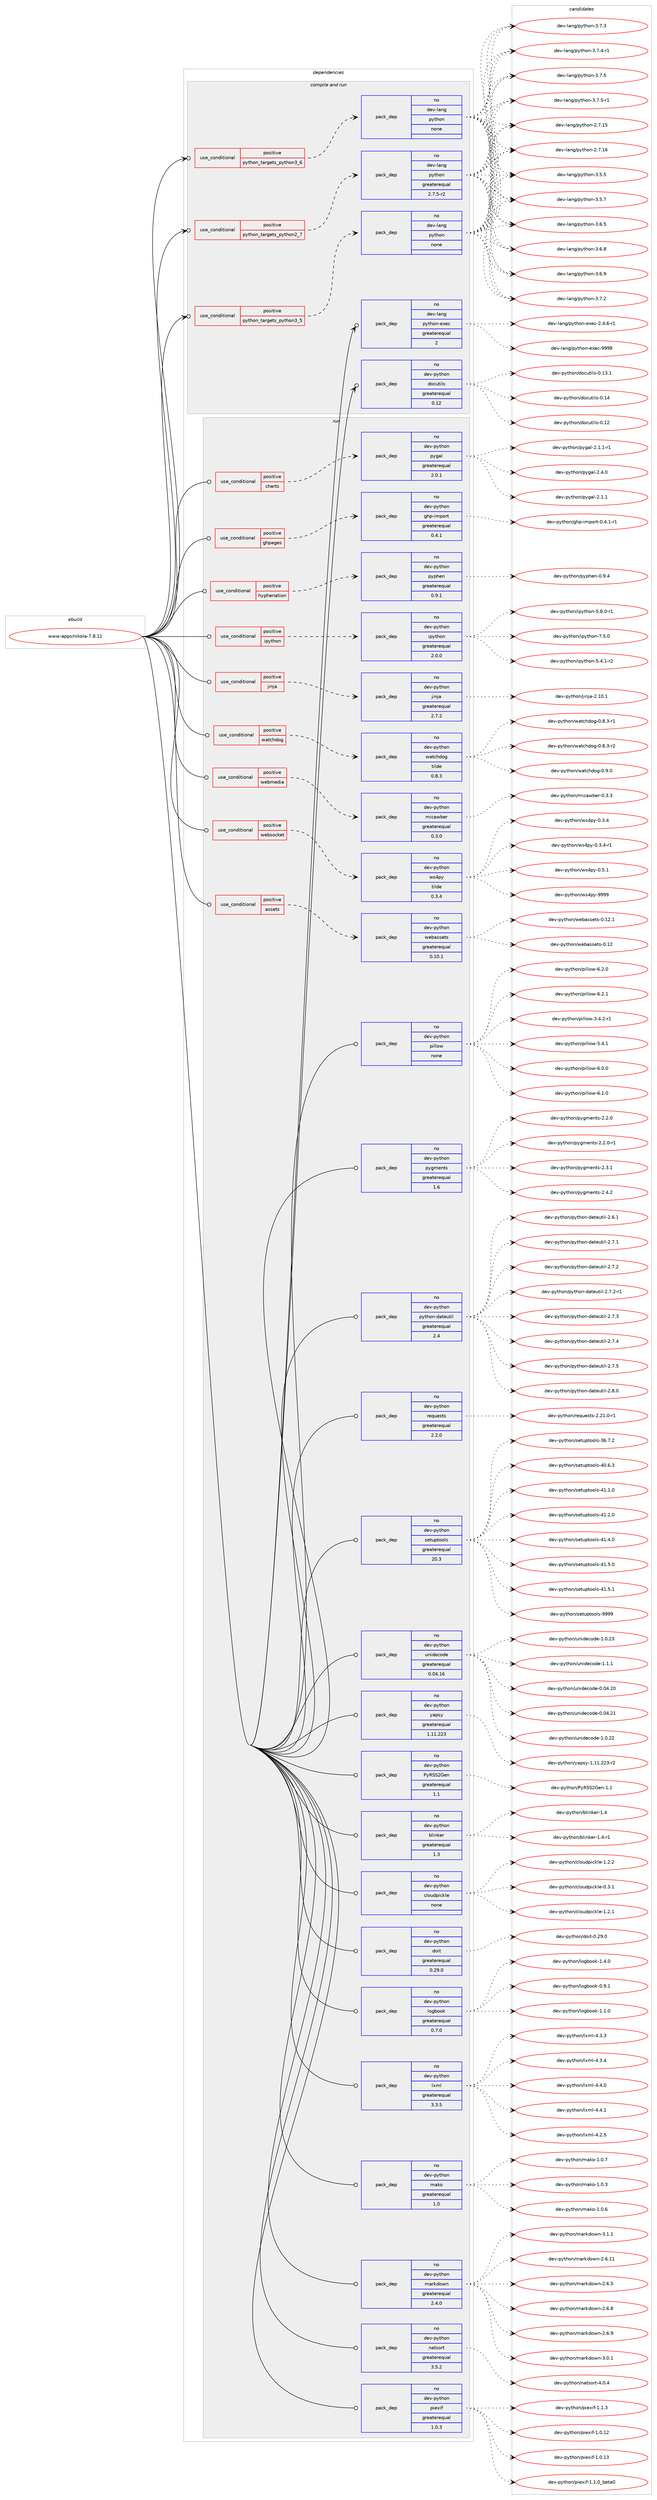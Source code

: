 digraph prolog {

# *************
# Graph options
# *************

newrank=true;
concentrate=true;
compound=true;
graph [rankdir=LR,fontname=Helvetica,fontsize=10,ranksep=1.5];#, ranksep=2.5, nodesep=0.2];
edge  [arrowhead=vee];
node  [fontname=Helvetica,fontsize=10];

# **********
# The ebuild
# **********

subgraph cluster_leftcol {
color=gray;
rank=same;
label=<<i>ebuild</i>>;
id [label="www-apps/nikola-7.8.11", color=red, width=4, href="../www-apps/nikola-7.8.11.svg"];
}

# ****************
# The dependencies
# ****************

subgraph cluster_midcol {
color=gray;
label=<<i>dependencies</i>>;
subgraph cluster_compile {
fillcolor="#eeeeee";
style=filled;
label=<<i>compile</i>>;
}
subgraph cluster_compileandrun {
fillcolor="#eeeeee";
style=filled;
label=<<i>compile and run</i>>;
subgraph cond216960 {
dependency905111 [label=<<TABLE BORDER="0" CELLBORDER="1" CELLSPACING="0" CELLPADDING="4"><TR><TD ROWSPAN="3" CELLPADDING="10">use_conditional</TD></TR><TR><TD>positive</TD></TR><TR><TD>python_targets_python2_7</TD></TR></TABLE>>, shape=none, color=red];
subgraph pack671857 {
dependency905112 [label=<<TABLE BORDER="0" CELLBORDER="1" CELLSPACING="0" CELLPADDING="4" WIDTH="220"><TR><TD ROWSPAN="6" CELLPADDING="30">pack_dep</TD></TR><TR><TD WIDTH="110">no</TD></TR><TR><TD>dev-lang</TD></TR><TR><TD>python</TD></TR><TR><TD>greaterequal</TD></TR><TR><TD>2.7.5-r2</TD></TR></TABLE>>, shape=none, color=blue];
}
dependency905111:e -> dependency905112:w [weight=20,style="dashed",arrowhead="vee"];
}
id:e -> dependency905111:w [weight=20,style="solid",arrowhead="odotvee"];
subgraph cond216961 {
dependency905113 [label=<<TABLE BORDER="0" CELLBORDER="1" CELLSPACING="0" CELLPADDING="4"><TR><TD ROWSPAN="3" CELLPADDING="10">use_conditional</TD></TR><TR><TD>positive</TD></TR><TR><TD>python_targets_python3_5</TD></TR></TABLE>>, shape=none, color=red];
subgraph pack671858 {
dependency905114 [label=<<TABLE BORDER="0" CELLBORDER="1" CELLSPACING="0" CELLPADDING="4" WIDTH="220"><TR><TD ROWSPAN="6" CELLPADDING="30">pack_dep</TD></TR><TR><TD WIDTH="110">no</TD></TR><TR><TD>dev-lang</TD></TR><TR><TD>python</TD></TR><TR><TD>none</TD></TR><TR><TD></TD></TR></TABLE>>, shape=none, color=blue];
}
dependency905113:e -> dependency905114:w [weight=20,style="dashed",arrowhead="vee"];
}
id:e -> dependency905113:w [weight=20,style="solid",arrowhead="odotvee"];
subgraph cond216962 {
dependency905115 [label=<<TABLE BORDER="0" CELLBORDER="1" CELLSPACING="0" CELLPADDING="4"><TR><TD ROWSPAN="3" CELLPADDING="10">use_conditional</TD></TR><TR><TD>positive</TD></TR><TR><TD>python_targets_python3_6</TD></TR></TABLE>>, shape=none, color=red];
subgraph pack671859 {
dependency905116 [label=<<TABLE BORDER="0" CELLBORDER="1" CELLSPACING="0" CELLPADDING="4" WIDTH="220"><TR><TD ROWSPAN="6" CELLPADDING="30">pack_dep</TD></TR><TR><TD WIDTH="110">no</TD></TR><TR><TD>dev-lang</TD></TR><TR><TD>python</TD></TR><TR><TD>none</TD></TR><TR><TD></TD></TR></TABLE>>, shape=none, color=blue];
}
dependency905115:e -> dependency905116:w [weight=20,style="dashed",arrowhead="vee"];
}
id:e -> dependency905115:w [weight=20,style="solid",arrowhead="odotvee"];
subgraph pack671860 {
dependency905117 [label=<<TABLE BORDER="0" CELLBORDER="1" CELLSPACING="0" CELLPADDING="4" WIDTH="220"><TR><TD ROWSPAN="6" CELLPADDING="30">pack_dep</TD></TR><TR><TD WIDTH="110">no</TD></TR><TR><TD>dev-lang</TD></TR><TR><TD>python-exec</TD></TR><TR><TD>greaterequal</TD></TR><TR><TD>2</TD></TR></TABLE>>, shape=none, color=blue];
}
id:e -> dependency905117:w [weight=20,style="solid",arrowhead="odotvee"];
subgraph pack671861 {
dependency905118 [label=<<TABLE BORDER="0" CELLBORDER="1" CELLSPACING="0" CELLPADDING="4" WIDTH="220"><TR><TD ROWSPAN="6" CELLPADDING="30">pack_dep</TD></TR><TR><TD WIDTH="110">no</TD></TR><TR><TD>dev-python</TD></TR><TR><TD>docutils</TD></TR><TR><TD>greaterequal</TD></TR><TR><TD>0.12</TD></TR></TABLE>>, shape=none, color=blue];
}
id:e -> dependency905118:w [weight=20,style="solid",arrowhead="odotvee"];
}
subgraph cluster_run {
fillcolor="#eeeeee";
style=filled;
label=<<i>run</i>>;
subgraph cond216963 {
dependency905119 [label=<<TABLE BORDER="0" CELLBORDER="1" CELLSPACING="0" CELLPADDING="4"><TR><TD ROWSPAN="3" CELLPADDING="10">use_conditional</TD></TR><TR><TD>positive</TD></TR><TR><TD>assets</TD></TR></TABLE>>, shape=none, color=red];
subgraph pack671862 {
dependency905120 [label=<<TABLE BORDER="0" CELLBORDER="1" CELLSPACING="0" CELLPADDING="4" WIDTH="220"><TR><TD ROWSPAN="6" CELLPADDING="30">pack_dep</TD></TR><TR><TD WIDTH="110">no</TD></TR><TR><TD>dev-python</TD></TR><TR><TD>webassets</TD></TR><TR><TD>greaterequal</TD></TR><TR><TD>0.10.1</TD></TR></TABLE>>, shape=none, color=blue];
}
dependency905119:e -> dependency905120:w [weight=20,style="dashed",arrowhead="vee"];
}
id:e -> dependency905119:w [weight=20,style="solid",arrowhead="odot"];
subgraph cond216964 {
dependency905121 [label=<<TABLE BORDER="0" CELLBORDER="1" CELLSPACING="0" CELLPADDING="4"><TR><TD ROWSPAN="3" CELLPADDING="10">use_conditional</TD></TR><TR><TD>positive</TD></TR><TR><TD>charts</TD></TR></TABLE>>, shape=none, color=red];
subgraph pack671863 {
dependency905122 [label=<<TABLE BORDER="0" CELLBORDER="1" CELLSPACING="0" CELLPADDING="4" WIDTH="220"><TR><TD ROWSPAN="6" CELLPADDING="30">pack_dep</TD></TR><TR><TD WIDTH="110">no</TD></TR><TR><TD>dev-python</TD></TR><TR><TD>pygal</TD></TR><TR><TD>greaterequal</TD></TR><TR><TD>2.0.1</TD></TR></TABLE>>, shape=none, color=blue];
}
dependency905121:e -> dependency905122:w [weight=20,style="dashed",arrowhead="vee"];
}
id:e -> dependency905121:w [weight=20,style="solid",arrowhead="odot"];
subgraph cond216965 {
dependency905123 [label=<<TABLE BORDER="0" CELLBORDER="1" CELLSPACING="0" CELLPADDING="4"><TR><TD ROWSPAN="3" CELLPADDING="10">use_conditional</TD></TR><TR><TD>positive</TD></TR><TR><TD>ghpages</TD></TR></TABLE>>, shape=none, color=red];
subgraph pack671864 {
dependency905124 [label=<<TABLE BORDER="0" CELLBORDER="1" CELLSPACING="0" CELLPADDING="4" WIDTH="220"><TR><TD ROWSPAN="6" CELLPADDING="30">pack_dep</TD></TR><TR><TD WIDTH="110">no</TD></TR><TR><TD>dev-python</TD></TR><TR><TD>ghp-import</TD></TR><TR><TD>greaterequal</TD></TR><TR><TD>0.4.1</TD></TR></TABLE>>, shape=none, color=blue];
}
dependency905123:e -> dependency905124:w [weight=20,style="dashed",arrowhead="vee"];
}
id:e -> dependency905123:w [weight=20,style="solid",arrowhead="odot"];
subgraph cond216966 {
dependency905125 [label=<<TABLE BORDER="0" CELLBORDER="1" CELLSPACING="0" CELLPADDING="4"><TR><TD ROWSPAN="3" CELLPADDING="10">use_conditional</TD></TR><TR><TD>positive</TD></TR><TR><TD>hyphenation</TD></TR></TABLE>>, shape=none, color=red];
subgraph pack671865 {
dependency905126 [label=<<TABLE BORDER="0" CELLBORDER="1" CELLSPACING="0" CELLPADDING="4" WIDTH="220"><TR><TD ROWSPAN="6" CELLPADDING="30">pack_dep</TD></TR><TR><TD WIDTH="110">no</TD></TR><TR><TD>dev-python</TD></TR><TR><TD>pyphen</TD></TR><TR><TD>greaterequal</TD></TR><TR><TD>0.9.1</TD></TR></TABLE>>, shape=none, color=blue];
}
dependency905125:e -> dependency905126:w [weight=20,style="dashed",arrowhead="vee"];
}
id:e -> dependency905125:w [weight=20,style="solid",arrowhead="odot"];
subgraph cond216967 {
dependency905127 [label=<<TABLE BORDER="0" CELLBORDER="1" CELLSPACING="0" CELLPADDING="4"><TR><TD ROWSPAN="3" CELLPADDING="10">use_conditional</TD></TR><TR><TD>positive</TD></TR><TR><TD>ipython</TD></TR></TABLE>>, shape=none, color=red];
subgraph pack671866 {
dependency905128 [label=<<TABLE BORDER="0" CELLBORDER="1" CELLSPACING="0" CELLPADDING="4" WIDTH="220"><TR><TD ROWSPAN="6" CELLPADDING="30">pack_dep</TD></TR><TR><TD WIDTH="110">no</TD></TR><TR><TD>dev-python</TD></TR><TR><TD>ipython</TD></TR><TR><TD>greaterequal</TD></TR><TR><TD>2.0.0</TD></TR></TABLE>>, shape=none, color=blue];
}
dependency905127:e -> dependency905128:w [weight=20,style="dashed",arrowhead="vee"];
}
id:e -> dependency905127:w [weight=20,style="solid",arrowhead="odot"];
subgraph cond216968 {
dependency905129 [label=<<TABLE BORDER="0" CELLBORDER="1" CELLSPACING="0" CELLPADDING="4"><TR><TD ROWSPAN="3" CELLPADDING="10">use_conditional</TD></TR><TR><TD>positive</TD></TR><TR><TD>jinja</TD></TR></TABLE>>, shape=none, color=red];
subgraph pack671867 {
dependency905130 [label=<<TABLE BORDER="0" CELLBORDER="1" CELLSPACING="0" CELLPADDING="4" WIDTH="220"><TR><TD ROWSPAN="6" CELLPADDING="30">pack_dep</TD></TR><TR><TD WIDTH="110">no</TD></TR><TR><TD>dev-python</TD></TR><TR><TD>jinja</TD></TR><TR><TD>greaterequal</TD></TR><TR><TD>2.7.2</TD></TR></TABLE>>, shape=none, color=blue];
}
dependency905129:e -> dependency905130:w [weight=20,style="dashed",arrowhead="vee"];
}
id:e -> dependency905129:w [weight=20,style="solid",arrowhead="odot"];
subgraph cond216969 {
dependency905131 [label=<<TABLE BORDER="0" CELLBORDER="1" CELLSPACING="0" CELLPADDING="4"><TR><TD ROWSPAN="3" CELLPADDING="10">use_conditional</TD></TR><TR><TD>positive</TD></TR><TR><TD>watchdog</TD></TR></TABLE>>, shape=none, color=red];
subgraph pack671868 {
dependency905132 [label=<<TABLE BORDER="0" CELLBORDER="1" CELLSPACING="0" CELLPADDING="4" WIDTH="220"><TR><TD ROWSPAN="6" CELLPADDING="30">pack_dep</TD></TR><TR><TD WIDTH="110">no</TD></TR><TR><TD>dev-python</TD></TR><TR><TD>watchdog</TD></TR><TR><TD>tilde</TD></TR><TR><TD>0.8.3</TD></TR></TABLE>>, shape=none, color=blue];
}
dependency905131:e -> dependency905132:w [weight=20,style="dashed",arrowhead="vee"];
}
id:e -> dependency905131:w [weight=20,style="solid",arrowhead="odot"];
subgraph cond216970 {
dependency905133 [label=<<TABLE BORDER="0" CELLBORDER="1" CELLSPACING="0" CELLPADDING="4"><TR><TD ROWSPAN="3" CELLPADDING="10">use_conditional</TD></TR><TR><TD>positive</TD></TR><TR><TD>webmedia</TD></TR></TABLE>>, shape=none, color=red];
subgraph pack671869 {
dependency905134 [label=<<TABLE BORDER="0" CELLBORDER="1" CELLSPACING="0" CELLPADDING="4" WIDTH="220"><TR><TD ROWSPAN="6" CELLPADDING="30">pack_dep</TD></TR><TR><TD WIDTH="110">no</TD></TR><TR><TD>dev-python</TD></TR><TR><TD>micawber</TD></TR><TR><TD>greaterequal</TD></TR><TR><TD>0.3.0</TD></TR></TABLE>>, shape=none, color=blue];
}
dependency905133:e -> dependency905134:w [weight=20,style="dashed",arrowhead="vee"];
}
id:e -> dependency905133:w [weight=20,style="solid",arrowhead="odot"];
subgraph cond216971 {
dependency905135 [label=<<TABLE BORDER="0" CELLBORDER="1" CELLSPACING="0" CELLPADDING="4"><TR><TD ROWSPAN="3" CELLPADDING="10">use_conditional</TD></TR><TR><TD>positive</TD></TR><TR><TD>websocket</TD></TR></TABLE>>, shape=none, color=red];
subgraph pack671870 {
dependency905136 [label=<<TABLE BORDER="0" CELLBORDER="1" CELLSPACING="0" CELLPADDING="4" WIDTH="220"><TR><TD ROWSPAN="6" CELLPADDING="30">pack_dep</TD></TR><TR><TD WIDTH="110">no</TD></TR><TR><TD>dev-python</TD></TR><TR><TD>ws4py</TD></TR><TR><TD>tilde</TD></TR><TR><TD>0.3.4</TD></TR></TABLE>>, shape=none, color=blue];
}
dependency905135:e -> dependency905136:w [weight=20,style="dashed",arrowhead="vee"];
}
id:e -> dependency905135:w [weight=20,style="solid",arrowhead="odot"];
subgraph pack671871 {
dependency905137 [label=<<TABLE BORDER="0" CELLBORDER="1" CELLSPACING="0" CELLPADDING="4" WIDTH="220"><TR><TD ROWSPAN="6" CELLPADDING="30">pack_dep</TD></TR><TR><TD WIDTH="110">no</TD></TR><TR><TD>dev-python</TD></TR><TR><TD>PyRSS2Gen</TD></TR><TR><TD>greaterequal</TD></TR><TR><TD>1.1</TD></TR></TABLE>>, shape=none, color=blue];
}
id:e -> dependency905137:w [weight=20,style="solid",arrowhead="odot"];
subgraph pack671872 {
dependency905138 [label=<<TABLE BORDER="0" CELLBORDER="1" CELLSPACING="0" CELLPADDING="4" WIDTH="220"><TR><TD ROWSPAN="6" CELLPADDING="30">pack_dep</TD></TR><TR><TD WIDTH="110">no</TD></TR><TR><TD>dev-python</TD></TR><TR><TD>blinker</TD></TR><TR><TD>greaterequal</TD></TR><TR><TD>1.3</TD></TR></TABLE>>, shape=none, color=blue];
}
id:e -> dependency905138:w [weight=20,style="solid",arrowhead="odot"];
subgraph pack671873 {
dependency905139 [label=<<TABLE BORDER="0" CELLBORDER="1" CELLSPACING="0" CELLPADDING="4" WIDTH="220"><TR><TD ROWSPAN="6" CELLPADDING="30">pack_dep</TD></TR><TR><TD WIDTH="110">no</TD></TR><TR><TD>dev-python</TD></TR><TR><TD>cloudpickle</TD></TR><TR><TD>none</TD></TR><TR><TD></TD></TR></TABLE>>, shape=none, color=blue];
}
id:e -> dependency905139:w [weight=20,style="solid",arrowhead="odot"];
subgraph pack671874 {
dependency905140 [label=<<TABLE BORDER="0" CELLBORDER="1" CELLSPACING="0" CELLPADDING="4" WIDTH="220"><TR><TD ROWSPAN="6" CELLPADDING="30">pack_dep</TD></TR><TR><TD WIDTH="110">no</TD></TR><TR><TD>dev-python</TD></TR><TR><TD>doit</TD></TR><TR><TD>greaterequal</TD></TR><TR><TD>0.29.0</TD></TR></TABLE>>, shape=none, color=blue];
}
id:e -> dependency905140:w [weight=20,style="solid",arrowhead="odot"];
subgraph pack671875 {
dependency905141 [label=<<TABLE BORDER="0" CELLBORDER="1" CELLSPACING="0" CELLPADDING="4" WIDTH="220"><TR><TD ROWSPAN="6" CELLPADDING="30">pack_dep</TD></TR><TR><TD WIDTH="110">no</TD></TR><TR><TD>dev-python</TD></TR><TR><TD>logbook</TD></TR><TR><TD>greaterequal</TD></TR><TR><TD>0.7.0</TD></TR></TABLE>>, shape=none, color=blue];
}
id:e -> dependency905141:w [weight=20,style="solid",arrowhead="odot"];
subgraph pack671876 {
dependency905142 [label=<<TABLE BORDER="0" CELLBORDER="1" CELLSPACING="0" CELLPADDING="4" WIDTH="220"><TR><TD ROWSPAN="6" CELLPADDING="30">pack_dep</TD></TR><TR><TD WIDTH="110">no</TD></TR><TR><TD>dev-python</TD></TR><TR><TD>lxml</TD></TR><TR><TD>greaterequal</TD></TR><TR><TD>3.3.5</TD></TR></TABLE>>, shape=none, color=blue];
}
id:e -> dependency905142:w [weight=20,style="solid",arrowhead="odot"];
subgraph pack671877 {
dependency905143 [label=<<TABLE BORDER="0" CELLBORDER="1" CELLSPACING="0" CELLPADDING="4" WIDTH="220"><TR><TD ROWSPAN="6" CELLPADDING="30">pack_dep</TD></TR><TR><TD WIDTH="110">no</TD></TR><TR><TD>dev-python</TD></TR><TR><TD>mako</TD></TR><TR><TD>greaterequal</TD></TR><TR><TD>1.0</TD></TR></TABLE>>, shape=none, color=blue];
}
id:e -> dependency905143:w [weight=20,style="solid",arrowhead="odot"];
subgraph pack671878 {
dependency905144 [label=<<TABLE BORDER="0" CELLBORDER="1" CELLSPACING="0" CELLPADDING="4" WIDTH="220"><TR><TD ROWSPAN="6" CELLPADDING="30">pack_dep</TD></TR><TR><TD WIDTH="110">no</TD></TR><TR><TD>dev-python</TD></TR><TR><TD>markdown</TD></TR><TR><TD>greaterequal</TD></TR><TR><TD>2.4.0</TD></TR></TABLE>>, shape=none, color=blue];
}
id:e -> dependency905144:w [weight=20,style="solid",arrowhead="odot"];
subgraph pack671879 {
dependency905145 [label=<<TABLE BORDER="0" CELLBORDER="1" CELLSPACING="0" CELLPADDING="4" WIDTH="220"><TR><TD ROWSPAN="6" CELLPADDING="30">pack_dep</TD></TR><TR><TD WIDTH="110">no</TD></TR><TR><TD>dev-python</TD></TR><TR><TD>natsort</TD></TR><TR><TD>greaterequal</TD></TR><TR><TD>3.5.2</TD></TR></TABLE>>, shape=none, color=blue];
}
id:e -> dependency905145:w [weight=20,style="solid",arrowhead="odot"];
subgraph pack671880 {
dependency905146 [label=<<TABLE BORDER="0" CELLBORDER="1" CELLSPACING="0" CELLPADDING="4" WIDTH="220"><TR><TD ROWSPAN="6" CELLPADDING="30">pack_dep</TD></TR><TR><TD WIDTH="110">no</TD></TR><TR><TD>dev-python</TD></TR><TR><TD>piexif</TD></TR><TR><TD>greaterequal</TD></TR><TR><TD>1.0.3</TD></TR></TABLE>>, shape=none, color=blue];
}
id:e -> dependency905146:w [weight=20,style="solid",arrowhead="odot"];
subgraph pack671881 {
dependency905147 [label=<<TABLE BORDER="0" CELLBORDER="1" CELLSPACING="0" CELLPADDING="4" WIDTH="220"><TR><TD ROWSPAN="6" CELLPADDING="30">pack_dep</TD></TR><TR><TD WIDTH="110">no</TD></TR><TR><TD>dev-python</TD></TR><TR><TD>pillow</TD></TR><TR><TD>none</TD></TR><TR><TD></TD></TR></TABLE>>, shape=none, color=blue];
}
id:e -> dependency905147:w [weight=20,style="solid",arrowhead="odot"];
subgraph pack671882 {
dependency905148 [label=<<TABLE BORDER="0" CELLBORDER="1" CELLSPACING="0" CELLPADDING="4" WIDTH="220"><TR><TD ROWSPAN="6" CELLPADDING="30">pack_dep</TD></TR><TR><TD WIDTH="110">no</TD></TR><TR><TD>dev-python</TD></TR><TR><TD>pygments</TD></TR><TR><TD>greaterequal</TD></TR><TR><TD>1.6</TD></TR></TABLE>>, shape=none, color=blue];
}
id:e -> dependency905148:w [weight=20,style="solid",arrowhead="odot"];
subgraph pack671883 {
dependency905149 [label=<<TABLE BORDER="0" CELLBORDER="1" CELLSPACING="0" CELLPADDING="4" WIDTH="220"><TR><TD ROWSPAN="6" CELLPADDING="30">pack_dep</TD></TR><TR><TD WIDTH="110">no</TD></TR><TR><TD>dev-python</TD></TR><TR><TD>python-dateutil</TD></TR><TR><TD>greaterequal</TD></TR><TR><TD>2.4</TD></TR></TABLE>>, shape=none, color=blue];
}
id:e -> dependency905149:w [weight=20,style="solid",arrowhead="odot"];
subgraph pack671884 {
dependency905150 [label=<<TABLE BORDER="0" CELLBORDER="1" CELLSPACING="0" CELLPADDING="4" WIDTH="220"><TR><TD ROWSPAN="6" CELLPADDING="30">pack_dep</TD></TR><TR><TD WIDTH="110">no</TD></TR><TR><TD>dev-python</TD></TR><TR><TD>requests</TD></TR><TR><TD>greaterequal</TD></TR><TR><TD>2.2.0</TD></TR></TABLE>>, shape=none, color=blue];
}
id:e -> dependency905150:w [weight=20,style="solid",arrowhead="odot"];
subgraph pack671885 {
dependency905151 [label=<<TABLE BORDER="0" CELLBORDER="1" CELLSPACING="0" CELLPADDING="4" WIDTH="220"><TR><TD ROWSPAN="6" CELLPADDING="30">pack_dep</TD></TR><TR><TD WIDTH="110">no</TD></TR><TR><TD>dev-python</TD></TR><TR><TD>setuptools</TD></TR><TR><TD>greaterequal</TD></TR><TR><TD>20.3</TD></TR></TABLE>>, shape=none, color=blue];
}
id:e -> dependency905151:w [weight=20,style="solid",arrowhead="odot"];
subgraph pack671886 {
dependency905152 [label=<<TABLE BORDER="0" CELLBORDER="1" CELLSPACING="0" CELLPADDING="4" WIDTH="220"><TR><TD ROWSPAN="6" CELLPADDING="30">pack_dep</TD></TR><TR><TD WIDTH="110">no</TD></TR><TR><TD>dev-python</TD></TR><TR><TD>unidecode</TD></TR><TR><TD>greaterequal</TD></TR><TR><TD>0.04.16</TD></TR></TABLE>>, shape=none, color=blue];
}
id:e -> dependency905152:w [weight=20,style="solid",arrowhead="odot"];
subgraph pack671887 {
dependency905153 [label=<<TABLE BORDER="0" CELLBORDER="1" CELLSPACING="0" CELLPADDING="4" WIDTH="220"><TR><TD ROWSPAN="6" CELLPADDING="30">pack_dep</TD></TR><TR><TD WIDTH="110">no</TD></TR><TR><TD>dev-python</TD></TR><TR><TD>yapsy</TD></TR><TR><TD>greaterequal</TD></TR><TR><TD>1.11.223</TD></TR></TABLE>>, shape=none, color=blue];
}
id:e -> dependency905153:w [weight=20,style="solid",arrowhead="odot"];
}
}

# **************
# The candidates
# **************

subgraph cluster_choices {
rank=same;
color=gray;
label=<<i>candidates</i>>;

subgraph choice671857 {
color=black;
nodesep=1;
choice10010111845108971101034711212111610411111045504655464953 [label="dev-lang/python-2.7.15", color=red, width=4,href="../dev-lang/python-2.7.15.svg"];
choice10010111845108971101034711212111610411111045504655464954 [label="dev-lang/python-2.7.16", color=red, width=4,href="../dev-lang/python-2.7.16.svg"];
choice100101118451089711010347112121116104111110455146534653 [label="dev-lang/python-3.5.5", color=red, width=4,href="../dev-lang/python-3.5.5.svg"];
choice100101118451089711010347112121116104111110455146534655 [label="dev-lang/python-3.5.7", color=red, width=4,href="../dev-lang/python-3.5.7.svg"];
choice100101118451089711010347112121116104111110455146544653 [label="dev-lang/python-3.6.5", color=red, width=4,href="../dev-lang/python-3.6.5.svg"];
choice100101118451089711010347112121116104111110455146544656 [label="dev-lang/python-3.6.8", color=red, width=4,href="../dev-lang/python-3.6.8.svg"];
choice100101118451089711010347112121116104111110455146544657 [label="dev-lang/python-3.6.9", color=red, width=4,href="../dev-lang/python-3.6.9.svg"];
choice100101118451089711010347112121116104111110455146554650 [label="dev-lang/python-3.7.2", color=red, width=4,href="../dev-lang/python-3.7.2.svg"];
choice100101118451089711010347112121116104111110455146554651 [label="dev-lang/python-3.7.3", color=red, width=4,href="../dev-lang/python-3.7.3.svg"];
choice1001011184510897110103471121211161041111104551465546524511449 [label="dev-lang/python-3.7.4-r1", color=red, width=4,href="../dev-lang/python-3.7.4-r1.svg"];
choice100101118451089711010347112121116104111110455146554653 [label="dev-lang/python-3.7.5", color=red, width=4,href="../dev-lang/python-3.7.5.svg"];
choice1001011184510897110103471121211161041111104551465546534511449 [label="dev-lang/python-3.7.5-r1", color=red, width=4,href="../dev-lang/python-3.7.5-r1.svg"];
dependency905112:e -> choice10010111845108971101034711212111610411111045504655464953:w [style=dotted,weight="100"];
dependency905112:e -> choice10010111845108971101034711212111610411111045504655464954:w [style=dotted,weight="100"];
dependency905112:e -> choice100101118451089711010347112121116104111110455146534653:w [style=dotted,weight="100"];
dependency905112:e -> choice100101118451089711010347112121116104111110455146534655:w [style=dotted,weight="100"];
dependency905112:e -> choice100101118451089711010347112121116104111110455146544653:w [style=dotted,weight="100"];
dependency905112:e -> choice100101118451089711010347112121116104111110455146544656:w [style=dotted,weight="100"];
dependency905112:e -> choice100101118451089711010347112121116104111110455146544657:w [style=dotted,weight="100"];
dependency905112:e -> choice100101118451089711010347112121116104111110455146554650:w [style=dotted,weight="100"];
dependency905112:e -> choice100101118451089711010347112121116104111110455146554651:w [style=dotted,weight="100"];
dependency905112:e -> choice1001011184510897110103471121211161041111104551465546524511449:w [style=dotted,weight="100"];
dependency905112:e -> choice100101118451089711010347112121116104111110455146554653:w [style=dotted,weight="100"];
dependency905112:e -> choice1001011184510897110103471121211161041111104551465546534511449:w [style=dotted,weight="100"];
}
subgraph choice671858 {
color=black;
nodesep=1;
choice10010111845108971101034711212111610411111045504655464953 [label="dev-lang/python-2.7.15", color=red, width=4,href="../dev-lang/python-2.7.15.svg"];
choice10010111845108971101034711212111610411111045504655464954 [label="dev-lang/python-2.7.16", color=red, width=4,href="../dev-lang/python-2.7.16.svg"];
choice100101118451089711010347112121116104111110455146534653 [label="dev-lang/python-3.5.5", color=red, width=4,href="../dev-lang/python-3.5.5.svg"];
choice100101118451089711010347112121116104111110455146534655 [label="dev-lang/python-3.5.7", color=red, width=4,href="../dev-lang/python-3.5.7.svg"];
choice100101118451089711010347112121116104111110455146544653 [label="dev-lang/python-3.6.5", color=red, width=4,href="../dev-lang/python-3.6.5.svg"];
choice100101118451089711010347112121116104111110455146544656 [label="dev-lang/python-3.6.8", color=red, width=4,href="../dev-lang/python-3.6.8.svg"];
choice100101118451089711010347112121116104111110455146544657 [label="dev-lang/python-3.6.9", color=red, width=4,href="../dev-lang/python-3.6.9.svg"];
choice100101118451089711010347112121116104111110455146554650 [label="dev-lang/python-3.7.2", color=red, width=4,href="../dev-lang/python-3.7.2.svg"];
choice100101118451089711010347112121116104111110455146554651 [label="dev-lang/python-3.7.3", color=red, width=4,href="../dev-lang/python-3.7.3.svg"];
choice1001011184510897110103471121211161041111104551465546524511449 [label="dev-lang/python-3.7.4-r1", color=red, width=4,href="../dev-lang/python-3.7.4-r1.svg"];
choice100101118451089711010347112121116104111110455146554653 [label="dev-lang/python-3.7.5", color=red, width=4,href="../dev-lang/python-3.7.5.svg"];
choice1001011184510897110103471121211161041111104551465546534511449 [label="dev-lang/python-3.7.5-r1", color=red, width=4,href="../dev-lang/python-3.7.5-r1.svg"];
dependency905114:e -> choice10010111845108971101034711212111610411111045504655464953:w [style=dotted,weight="100"];
dependency905114:e -> choice10010111845108971101034711212111610411111045504655464954:w [style=dotted,weight="100"];
dependency905114:e -> choice100101118451089711010347112121116104111110455146534653:w [style=dotted,weight="100"];
dependency905114:e -> choice100101118451089711010347112121116104111110455146534655:w [style=dotted,weight="100"];
dependency905114:e -> choice100101118451089711010347112121116104111110455146544653:w [style=dotted,weight="100"];
dependency905114:e -> choice100101118451089711010347112121116104111110455146544656:w [style=dotted,weight="100"];
dependency905114:e -> choice100101118451089711010347112121116104111110455146544657:w [style=dotted,weight="100"];
dependency905114:e -> choice100101118451089711010347112121116104111110455146554650:w [style=dotted,weight="100"];
dependency905114:e -> choice100101118451089711010347112121116104111110455146554651:w [style=dotted,weight="100"];
dependency905114:e -> choice1001011184510897110103471121211161041111104551465546524511449:w [style=dotted,weight="100"];
dependency905114:e -> choice100101118451089711010347112121116104111110455146554653:w [style=dotted,weight="100"];
dependency905114:e -> choice1001011184510897110103471121211161041111104551465546534511449:w [style=dotted,weight="100"];
}
subgraph choice671859 {
color=black;
nodesep=1;
choice10010111845108971101034711212111610411111045504655464953 [label="dev-lang/python-2.7.15", color=red, width=4,href="../dev-lang/python-2.7.15.svg"];
choice10010111845108971101034711212111610411111045504655464954 [label="dev-lang/python-2.7.16", color=red, width=4,href="../dev-lang/python-2.7.16.svg"];
choice100101118451089711010347112121116104111110455146534653 [label="dev-lang/python-3.5.5", color=red, width=4,href="../dev-lang/python-3.5.5.svg"];
choice100101118451089711010347112121116104111110455146534655 [label="dev-lang/python-3.5.7", color=red, width=4,href="../dev-lang/python-3.5.7.svg"];
choice100101118451089711010347112121116104111110455146544653 [label="dev-lang/python-3.6.5", color=red, width=4,href="../dev-lang/python-3.6.5.svg"];
choice100101118451089711010347112121116104111110455146544656 [label="dev-lang/python-3.6.8", color=red, width=4,href="../dev-lang/python-3.6.8.svg"];
choice100101118451089711010347112121116104111110455146544657 [label="dev-lang/python-3.6.9", color=red, width=4,href="../dev-lang/python-3.6.9.svg"];
choice100101118451089711010347112121116104111110455146554650 [label="dev-lang/python-3.7.2", color=red, width=4,href="../dev-lang/python-3.7.2.svg"];
choice100101118451089711010347112121116104111110455146554651 [label="dev-lang/python-3.7.3", color=red, width=4,href="../dev-lang/python-3.7.3.svg"];
choice1001011184510897110103471121211161041111104551465546524511449 [label="dev-lang/python-3.7.4-r1", color=red, width=4,href="../dev-lang/python-3.7.4-r1.svg"];
choice100101118451089711010347112121116104111110455146554653 [label="dev-lang/python-3.7.5", color=red, width=4,href="../dev-lang/python-3.7.5.svg"];
choice1001011184510897110103471121211161041111104551465546534511449 [label="dev-lang/python-3.7.5-r1", color=red, width=4,href="../dev-lang/python-3.7.5-r1.svg"];
dependency905116:e -> choice10010111845108971101034711212111610411111045504655464953:w [style=dotted,weight="100"];
dependency905116:e -> choice10010111845108971101034711212111610411111045504655464954:w [style=dotted,weight="100"];
dependency905116:e -> choice100101118451089711010347112121116104111110455146534653:w [style=dotted,weight="100"];
dependency905116:e -> choice100101118451089711010347112121116104111110455146534655:w [style=dotted,weight="100"];
dependency905116:e -> choice100101118451089711010347112121116104111110455146544653:w [style=dotted,weight="100"];
dependency905116:e -> choice100101118451089711010347112121116104111110455146544656:w [style=dotted,weight="100"];
dependency905116:e -> choice100101118451089711010347112121116104111110455146544657:w [style=dotted,weight="100"];
dependency905116:e -> choice100101118451089711010347112121116104111110455146554650:w [style=dotted,weight="100"];
dependency905116:e -> choice100101118451089711010347112121116104111110455146554651:w [style=dotted,weight="100"];
dependency905116:e -> choice1001011184510897110103471121211161041111104551465546524511449:w [style=dotted,weight="100"];
dependency905116:e -> choice100101118451089711010347112121116104111110455146554653:w [style=dotted,weight="100"];
dependency905116:e -> choice1001011184510897110103471121211161041111104551465546534511449:w [style=dotted,weight="100"];
}
subgraph choice671860 {
color=black;
nodesep=1;
choice10010111845108971101034711212111610411111045101120101994550465246544511449 [label="dev-lang/python-exec-2.4.6-r1", color=red, width=4,href="../dev-lang/python-exec-2.4.6-r1.svg"];
choice10010111845108971101034711212111610411111045101120101994557575757 [label="dev-lang/python-exec-9999", color=red, width=4,href="../dev-lang/python-exec-9999.svg"];
dependency905117:e -> choice10010111845108971101034711212111610411111045101120101994550465246544511449:w [style=dotted,weight="100"];
dependency905117:e -> choice10010111845108971101034711212111610411111045101120101994557575757:w [style=dotted,weight="100"];
}
subgraph choice671861 {
color=black;
nodesep=1;
choice1001011184511212111610411111047100111991171161051081154548464950 [label="dev-python/docutils-0.12", color=red, width=4,href="../dev-python/docutils-0.12.svg"];
choice10010111845112121116104111110471001119911711610510811545484649514649 [label="dev-python/docutils-0.13.1", color=red, width=4,href="../dev-python/docutils-0.13.1.svg"];
choice1001011184511212111610411111047100111991171161051081154548464952 [label="dev-python/docutils-0.14", color=red, width=4,href="../dev-python/docutils-0.14.svg"];
dependency905118:e -> choice1001011184511212111610411111047100111991171161051081154548464950:w [style=dotted,weight="100"];
dependency905118:e -> choice10010111845112121116104111110471001119911711610510811545484649514649:w [style=dotted,weight="100"];
dependency905118:e -> choice1001011184511212111610411111047100111991171161051081154548464952:w [style=dotted,weight="100"];
}
subgraph choice671862 {
color=black;
nodesep=1;
choice100101118451121211161041111104711910198971151151011161154548464950 [label="dev-python/webassets-0.12", color=red, width=4,href="../dev-python/webassets-0.12.svg"];
choice1001011184511212111610411111047119101989711511510111611545484649504649 [label="dev-python/webassets-0.12.1", color=red, width=4,href="../dev-python/webassets-0.12.1.svg"];
dependency905120:e -> choice100101118451121211161041111104711910198971151151011161154548464950:w [style=dotted,weight="100"];
dependency905120:e -> choice1001011184511212111610411111047119101989711511510111611545484649504649:w [style=dotted,weight="100"];
}
subgraph choice671863 {
color=black;
nodesep=1;
choice100101118451121211161041111104711212110397108455046494649 [label="dev-python/pygal-2.1.1", color=red, width=4,href="../dev-python/pygal-2.1.1.svg"];
choice1001011184511212111610411111047112121103971084550464946494511449 [label="dev-python/pygal-2.1.1-r1", color=red, width=4,href="../dev-python/pygal-2.1.1-r1.svg"];
choice100101118451121211161041111104711212110397108455046524648 [label="dev-python/pygal-2.4.0", color=red, width=4,href="../dev-python/pygal-2.4.0.svg"];
dependency905122:e -> choice100101118451121211161041111104711212110397108455046494649:w [style=dotted,weight="100"];
dependency905122:e -> choice1001011184511212111610411111047112121103971084550464946494511449:w [style=dotted,weight="100"];
dependency905122:e -> choice100101118451121211161041111104711212110397108455046524648:w [style=dotted,weight="100"];
}
subgraph choice671864 {
color=black;
nodesep=1;
choice1001011184511212111610411111047103104112451051091121111141164548465246494511449 [label="dev-python/ghp-import-0.4.1-r1", color=red, width=4,href="../dev-python/ghp-import-0.4.1-r1.svg"];
dependency905124:e -> choice1001011184511212111610411111047103104112451051091121111141164548465246494511449:w [style=dotted,weight="100"];
}
subgraph choice671865 {
color=black;
nodesep=1;
choice1001011184511212111610411111047112121112104101110454846574652 [label="dev-python/pyphen-0.9.4", color=red, width=4,href="../dev-python/pyphen-0.9.4.svg"];
dependency905126:e -> choice1001011184511212111610411111047112121112104101110454846574652:w [style=dotted,weight="100"];
}
subgraph choice671866 {
color=black;
nodesep=1;
choice10010111845112121116104111110471051121211161041111104553465246494511450 [label="dev-python/ipython-5.4.1-r2", color=red, width=4,href="../dev-python/ipython-5.4.1-r2.svg"];
choice10010111845112121116104111110471051121211161041111104553465646484511449 [label="dev-python/ipython-5.8.0-r1", color=red, width=4,href="../dev-python/ipython-5.8.0-r1.svg"];
choice1001011184511212111610411111047105112121116104111110455546534648 [label="dev-python/ipython-7.5.0", color=red, width=4,href="../dev-python/ipython-7.5.0.svg"];
dependency905128:e -> choice10010111845112121116104111110471051121211161041111104553465246494511450:w [style=dotted,weight="100"];
dependency905128:e -> choice10010111845112121116104111110471051121211161041111104553465646484511449:w [style=dotted,weight="100"];
dependency905128:e -> choice1001011184511212111610411111047105112121116104111110455546534648:w [style=dotted,weight="100"];
}
subgraph choice671867 {
color=black;
nodesep=1;
choice10010111845112121116104111110471061051101069745504649484649 [label="dev-python/jinja-2.10.1", color=red, width=4,href="../dev-python/jinja-2.10.1.svg"];
dependency905130:e -> choice10010111845112121116104111110471061051101069745504649484649:w [style=dotted,weight="100"];
}
subgraph choice671868 {
color=black;
nodesep=1;
choice100101118451121211161041111104711997116991041001111034548465646514511449 [label="dev-python/watchdog-0.8.3-r1", color=red, width=4,href="../dev-python/watchdog-0.8.3-r1.svg"];
choice100101118451121211161041111104711997116991041001111034548465646514511450 [label="dev-python/watchdog-0.8.3-r2", color=red, width=4,href="../dev-python/watchdog-0.8.3-r2.svg"];
choice10010111845112121116104111110471199711699104100111103454846574648 [label="dev-python/watchdog-0.9.0", color=red, width=4,href="../dev-python/watchdog-0.9.0.svg"];
dependency905132:e -> choice100101118451121211161041111104711997116991041001111034548465646514511449:w [style=dotted,weight="100"];
dependency905132:e -> choice100101118451121211161041111104711997116991041001111034548465646514511450:w [style=dotted,weight="100"];
dependency905132:e -> choice10010111845112121116104111110471199711699104100111103454846574648:w [style=dotted,weight="100"];
}
subgraph choice671869 {
color=black;
nodesep=1;
choice1001011184511212111610411111047109105999711998101114454846514651 [label="dev-python/micawber-0.3.3", color=red, width=4,href="../dev-python/micawber-0.3.3.svg"];
dependency905134:e -> choice1001011184511212111610411111047109105999711998101114454846514651:w [style=dotted,weight="100"];
}
subgraph choice671870 {
color=black;
nodesep=1;
choice100101118451121211161041111104711911552112121454846514652 [label="dev-python/ws4py-0.3.4", color=red, width=4,href="../dev-python/ws4py-0.3.4.svg"];
choice1001011184511212111610411111047119115521121214548465146524511449 [label="dev-python/ws4py-0.3.4-r1", color=red, width=4,href="../dev-python/ws4py-0.3.4-r1.svg"];
choice100101118451121211161041111104711911552112121454846534649 [label="dev-python/ws4py-0.5.1", color=red, width=4,href="../dev-python/ws4py-0.5.1.svg"];
choice1001011184511212111610411111047119115521121214557575757 [label="dev-python/ws4py-9999", color=red, width=4,href="../dev-python/ws4py-9999.svg"];
dependency905136:e -> choice100101118451121211161041111104711911552112121454846514652:w [style=dotted,weight="100"];
dependency905136:e -> choice1001011184511212111610411111047119115521121214548465146524511449:w [style=dotted,weight="100"];
dependency905136:e -> choice100101118451121211161041111104711911552112121454846534649:w [style=dotted,weight="100"];
dependency905136:e -> choice1001011184511212111610411111047119115521121214557575757:w [style=dotted,weight="100"];
}
subgraph choice671871 {
color=black;
nodesep=1;
choice100101118451121211161041111104780121828383507110111045494649 [label="dev-python/PyRSS2Gen-1.1", color=red, width=4,href="../dev-python/PyRSS2Gen-1.1.svg"];
dependency905137:e -> choice100101118451121211161041111104780121828383507110111045494649:w [style=dotted,weight="100"];
}
subgraph choice671872 {
color=black;
nodesep=1;
choice10010111845112121116104111110479810810511010710111445494652 [label="dev-python/blinker-1.4", color=red, width=4,href="../dev-python/blinker-1.4.svg"];
choice100101118451121211161041111104798108105110107101114454946524511449 [label="dev-python/blinker-1.4-r1", color=red, width=4,href="../dev-python/blinker-1.4-r1.svg"];
dependency905138:e -> choice10010111845112121116104111110479810810511010710111445494652:w [style=dotted,weight="100"];
dependency905138:e -> choice100101118451121211161041111104798108105110107101114454946524511449:w [style=dotted,weight="100"];
}
subgraph choice671873 {
color=black;
nodesep=1;
choice10010111845112121116104111110479910811111710011210599107108101454846514649 [label="dev-python/cloudpickle-0.3.1", color=red, width=4,href="../dev-python/cloudpickle-0.3.1.svg"];
choice10010111845112121116104111110479910811111710011210599107108101454946504649 [label="dev-python/cloudpickle-1.2.1", color=red, width=4,href="../dev-python/cloudpickle-1.2.1.svg"];
choice10010111845112121116104111110479910811111710011210599107108101454946504650 [label="dev-python/cloudpickle-1.2.2", color=red, width=4,href="../dev-python/cloudpickle-1.2.2.svg"];
dependency905139:e -> choice10010111845112121116104111110479910811111710011210599107108101454846514649:w [style=dotted,weight="100"];
dependency905139:e -> choice10010111845112121116104111110479910811111710011210599107108101454946504649:w [style=dotted,weight="100"];
dependency905139:e -> choice10010111845112121116104111110479910811111710011210599107108101454946504650:w [style=dotted,weight="100"];
}
subgraph choice671874 {
color=black;
nodesep=1;
choice100101118451121211161041111104710011110511645484650574648 [label="dev-python/doit-0.29.0", color=red, width=4,href="../dev-python/doit-0.29.0.svg"];
dependency905140:e -> choice100101118451121211161041111104710011110511645484650574648:w [style=dotted,weight="100"];
}
subgraph choice671875 {
color=black;
nodesep=1;
choice100101118451121211161041111104710811110398111111107454846574649 [label="dev-python/logbook-0.9.1", color=red, width=4,href="../dev-python/logbook-0.9.1.svg"];
choice100101118451121211161041111104710811110398111111107454946494648 [label="dev-python/logbook-1.1.0", color=red, width=4,href="../dev-python/logbook-1.1.0.svg"];
choice100101118451121211161041111104710811110398111111107454946524648 [label="dev-python/logbook-1.4.0", color=red, width=4,href="../dev-python/logbook-1.4.0.svg"];
dependency905141:e -> choice100101118451121211161041111104710811110398111111107454846574649:w [style=dotted,weight="100"];
dependency905141:e -> choice100101118451121211161041111104710811110398111111107454946494648:w [style=dotted,weight="100"];
dependency905141:e -> choice100101118451121211161041111104710811110398111111107454946524648:w [style=dotted,weight="100"];
}
subgraph choice671876 {
color=black;
nodesep=1;
choice1001011184511212111610411111047108120109108455246504653 [label="dev-python/lxml-4.2.5", color=red, width=4,href="../dev-python/lxml-4.2.5.svg"];
choice1001011184511212111610411111047108120109108455246514651 [label="dev-python/lxml-4.3.3", color=red, width=4,href="../dev-python/lxml-4.3.3.svg"];
choice1001011184511212111610411111047108120109108455246514652 [label="dev-python/lxml-4.3.4", color=red, width=4,href="../dev-python/lxml-4.3.4.svg"];
choice1001011184511212111610411111047108120109108455246524648 [label="dev-python/lxml-4.4.0", color=red, width=4,href="../dev-python/lxml-4.4.0.svg"];
choice1001011184511212111610411111047108120109108455246524649 [label="dev-python/lxml-4.4.1", color=red, width=4,href="../dev-python/lxml-4.4.1.svg"];
dependency905142:e -> choice1001011184511212111610411111047108120109108455246504653:w [style=dotted,weight="100"];
dependency905142:e -> choice1001011184511212111610411111047108120109108455246514651:w [style=dotted,weight="100"];
dependency905142:e -> choice1001011184511212111610411111047108120109108455246514652:w [style=dotted,weight="100"];
dependency905142:e -> choice1001011184511212111610411111047108120109108455246524648:w [style=dotted,weight="100"];
dependency905142:e -> choice1001011184511212111610411111047108120109108455246524649:w [style=dotted,weight="100"];
}
subgraph choice671877 {
color=black;
nodesep=1;
choice100101118451121211161041111104710997107111454946484651 [label="dev-python/mako-1.0.3", color=red, width=4,href="../dev-python/mako-1.0.3.svg"];
choice100101118451121211161041111104710997107111454946484654 [label="dev-python/mako-1.0.6", color=red, width=4,href="../dev-python/mako-1.0.6.svg"];
choice100101118451121211161041111104710997107111454946484655 [label="dev-python/mako-1.0.7", color=red, width=4,href="../dev-python/mako-1.0.7.svg"];
dependency905143:e -> choice100101118451121211161041111104710997107111454946484651:w [style=dotted,weight="100"];
dependency905143:e -> choice100101118451121211161041111104710997107111454946484654:w [style=dotted,weight="100"];
dependency905143:e -> choice100101118451121211161041111104710997107111454946484655:w [style=dotted,weight="100"];
}
subgraph choice671878 {
color=black;
nodesep=1;
choice10010111845112121116104111110471099711410710011111911045504654464949 [label="dev-python/markdown-2.6.11", color=red, width=4,href="../dev-python/markdown-2.6.11.svg"];
choice100101118451121211161041111104710997114107100111119110455046544653 [label="dev-python/markdown-2.6.5", color=red, width=4,href="../dev-python/markdown-2.6.5.svg"];
choice100101118451121211161041111104710997114107100111119110455046544656 [label="dev-python/markdown-2.6.8", color=red, width=4,href="../dev-python/markdown-2.6.8.svg"];
choice100101118451121211161041111104710997114107100111119110455046544657 [label="dev-python/markdown-2.6.9", color=red, width=4,href="../dev-python/markdown-2.6.9.svg"];
choice100101118451121211161041111104710997114107100111119110455146484649 [label="dev-python/markdown-3.0.1", color=red, width=4,href="../dev-python/markdown-3.0.1.svg"];
choice100101118451121211161041111104710997114107100111119110455146494649 [label="dev-python/markdown-3.1.1", color=red, width=4,href="../dev-python/markdown-3.1.1.svg"];
dependency905144:e -> choice10010111845112121116104111110471099711410710011111911045504654464949:w [style=dotted,weight="100"];
dependency905144:e -> choice100101118451121211161041111104710997114107100111119110455046544653:w [style=dotted,weight="100"];
dependency905144:e -> choice100101118451121211161041111104710997114107100111119110455046544656:w [style=dotted,weight="100"];
dependency905144:e -> choice100101118451121211161041111104710997114107100111119110455046544657:w [style=dotted,weight="100"];
dependency905144:e -> choice100101118451121211161041111104710997114107100111119110455146484649:w [style=dotted,weight="100"];
dependency905144:e -> choice100101118451121211161041111104710997114107100111119110455146494649:w [style=dotted,weight="100"];
}
subgraph choice671879 {
color=black;
nodesep=1;
choice100101118451121211161041111104711097116115111114116455246484652 [label="dev-python/natsort-4.0.4", color=red, width=4,href="../dev-python/natsort-4.0.4.svg"];
dependency905145:e -> choice100101118451121211161041111104711097116115111114116455246484652:w [style=dotted,weight="100"];
}
subgraph choice671880 {
color=black;
nodesep=1;
choice100101118451121211161041111104711210510112010510245494648464950 [label="dev-python/piexif-1.0.12", color=red, width=4,href="../dev-python/piexif-1.0.12.svg"];
choice100101118451121211161041111104711210510112010510245494648464951 [label="dev-python/piexif-1.0.13", color=red, width=4,href="../dev-python/piexif-1.0.13.svg"];
choice100101118451121211161041111104711210510112010510245494649464895981011169748 [label="dev-python/piexif-1.1.0_beta0", color=red, width=4,href="../dev-python/piexif-1.1.0_beta0.svg"];
choice1001011184511212111610411111047112105101120105102454946494651 [label="dev-python/piexif-1.1.3", color=red, width=4,href="../dev-python/piexif-1.1.3.svg"];
dependency905146:e -> choice100101118451121211161041111104711210510112010510245494648464950:w [style=dotted,weight="100"];
dependency905146:e -> choice100101118451121211161041111104711210510112010510245494648464951:w [style=dotted,weight="100"];
dependency905146:e -> choice100101118451121211161041111104711210510112010510245494649464895981011169748:w [style=dotted,weight="100"];
dependency905146:e -> choice1001011184511212111610411111047112105101120105102454946494651:w [style=dotted,weight="100"];
}
subgraph choice671881 {
color=black;
nodesep=1;
choice10010111845112121116104111110471121051081081111194551465246504511449 [label="dev-python/pillow-3.4.2-r1", color=red, width=4,href="../dev-python/pillow-3.4.2-r1.svg"];
choice1001011184511212111610411111047112105108108111119455346524649 [label="dev-python/pillow-5.4.1", color=red, width=4,href="../dev-python/pillow-5.4.1.svg"];
choice1001011184511212111610411111047112105108108111119455446484648 [label="dev-python/pillow-6.0.0", color=red, width=4,href="../dev-python/pillow-6.0.0.svg"];
choice1001011184511212111610411111047112105108108111119455446494648 [label="dev-python/pillow-6.1.0", color=red, width=4,href="../dev-python/pillow-6.1.0.svg"];
choice1001011184511212111610411111047112105108108111119455446504648 [label="dev-python/pillow-6.2.0", color=red, width=4,href="../dev-python/pillow-6.2.0.svg"];
choice1001011184511212111610411111047112105108108111119455446504649 [label="dev-python/pillow-6.2.1", color=red, width=4,href="../dev-python/pillow-6.2.1.svg"];
dependency905147:e -> choice10010111845112121116104111110471121051081081111194551465246504511449:w [style=dotted,weight="100"];
dependency905147:e -> choice1001011184511212111610411111047112105108108111119455346524649:w [style=dotted,weight="100"];
dependency905147:e -> choice1001011184511212111610411111047112105108108111119455446484648:w [style=dotted,weight="100"];
dependency905147:e -> choice1001011184511212111610411111047112105108108111119455446494648:w [style=dotted,weight="100"];
dependency905147:e -> choice1001011184511212111610411111047112105108108111119455446504648:w [style=dotted,weight="100"];
dependency905147:e -> choice1001011184511212111610411111047112105108108111119455446504649:w [style=dotted,weight="100"];
}
subgraph choice671882 {
color=black;
nodesep=1;
choice1001011184511212111610411111047112121103109101110116115455046504648 [label="dev-python/pygments-2.2.0", color=red, width=4,href="../dev-python/pygments-2.2.0.svg"];
choice10010111845112121116104111110471121211031091011101161154550465046484511449 [label="dev-python/pygments-2.2.0-r1", color=red, width=4,href="../dev-python/pygments-2.2.0-r1.svg"];
choice1001011184511212111610411111047112121103109101110116115455046514649 [label="dev-python/pygments-2.3.1", color=red, width=4,href="../dev-python/pygments-2.3.1.svg"];
choice1001011184511212111610411111047112121103109101110116115455046524650 [label="dev-python/pygments-2.4.2", color=red, width=4,href="../dev-python/pygments-2.4.2.svg"];
dependency905148:e -> choice1001011184511212111610411111047112121103109101110116115455046504648:w [style=dotted,weight="100"];
dependency905148:e -> choice10010111845112121116104111110471121211031091011101161154550465046484511449:w [style=dotted,weight="100"];
dependency905148:e -> choice1001011184511212111610411111047112121103109101110116115455046514649:w [style=dotted,weight="100"];
dependency905148:e -> choice1001011184511212111610411111047112121103109101110116115455046524650:w [style=dotted,weight="100"];
}
subgraph choice671883 {
color=black;
nodesep=1;
choice10010111845112121116104111110471121211161041111104510097116101117116105108455046544649 [label="dev-python/python-dateutil-2.6.1", color=red, width=4,href="../dev-python/python-dateutil-2.6.1.svg"];
choice10010111845112121116104111110471121211161041111104510097116101117116105108455046554649 [label="dev-python/python-dateutil-2.7.1", color=red, width=4,href="../dev-python/python-dateutil-2.7.1.svg"];
choice10010111845112121116104111110471121211161041111104510097116101117116105108455046554650 [label="dev-python/python-dateutil-2.7.2", color=red, width=4,href="../dev-python/python-dateutil-2.7.2.svg"];
choice100101118451121211161041111104711212111610411111045100971161011171161051084550465546504511449 [label="dev-python/python-dateutil-2.7.2-r1", color=red, width=4,href="../dev-python/python-dateutil-2.7.2-r1.svg"];
choice10010111845112121116104111110471121211161041111104510097116101117116105108455046554651 [label="dev-python/python-dateutil-2.7.3", color=red, width=4,href="../dev-python/python-dateutil-2.7.3.svg"];
choice10010111845112121116104111110471121211161041111104510097116101117116105108455046554652 [label="dev-python/python-dateutil-2.7.4", color=red, width=4,href="../dev-python/python-dateutil-2.7.4.svg"];
choice10010111845112121116104111110471121211161041111104510097116101117116105108455046554653 [label="dev-python/python-dateutil-2.7.5", color=red, width=4,href="../dev-python/python-dateutil-2.7.5.svg"];
choice10010111845112121116104111110471121211161041111104510097116101117116105108455046564648 [label="dev-python/python-dateutil-2.8.0", color=red, width=4,href="../dev-python/python-dateutil-2.8.0.svg"];
dependency905149:e -> choice10010111845112121116104111110471121211161041111104510097116101117116105108455046544649:w [style=dotted,weight="100"];
dependency905149:e -> choice10010111845112121116104111110471121211161041111104510097116101117116105108455046554649:w [style=dotted,weight="100"];
dependency905149:e -> choice10010111845112121116104111110471121211161041111104510097116101117116105108455046554650:w [style=dotted,weight="100"];
dependency905149:e -> choice100101118451121211161041111104711212111610411111045100971161011171161051084550465546504511449:w [style=dotted,weight="100"];
dependency905149:e -> choice10010111845112121116104111110471121211161041111104510097116101117116105108455046554651:w [style=dotted,weight="100"];
dependency905149:e -> choice10010111845112121116104111110471121211161041111104510097116101117116105108455046554652:w [style=dotted,weight="100"];
dependency905149:e -> choice10010111845112121116104111110471121211161041111104510097116101117116105108455046554653:w [style=dotted,weight="100"];
dependency905149:e -> choice10010111845112121116104111110471121211161041111104510097116101117116105108455046564648:w [style=dotted,weight="100"];
}
subgraph choice671884 {
color=black;
nodesep=1;
choice1001011184511212111610411111047114101113117101115116115455046504946484511449 [label="dev-python/requests-2.21.0-r1", color=red, width=4,href="../dev-python/requests-2.21.0-r1.svg"];
dependency905150:e -> choice1001011184511212111610411111047114101113117101115116115455046504946484511449:w [style=dotted,weight="100"];
}
subgraph choice671885 {
color=black;
nodesep=1;
choice100101118451121211161041111104711510111611711211611111110811545515446554650 [label="dev-python/setuptools-36.7.2", color=red, width=4,href="../dev-python/setuptools-36.7.2.svg"];
choice100101118451121211161041111104711510111611711211611111110811545524846544651 [label="dev-python/setuptools-40.6.3", color=red, width=4,href="../dev-python/setuptools-40.6.3.svg"];
choice100101118451121211161041111104711510111611711211611111110811545524946494648 [label="dev-python/setuptools-41.1.0", color=red, width=4,href="../dev-python/setuptools-41.1.0.svg"];
choice100101118451121211161041111104711510111611711211611111110811545524946504648 [label="dev-python/setuptools-41.2.0", color=red, width=4,href="../dev-python/setuptools-41.2.0.svg"];
choice100101118451121211161041111104711510111611711211611111110811545524946524648 [label="dev-python/setuptools-41.4.0", color=red, width=4,href="../dev-python/setuptools-41.4.0.svg"];
choice100101118451121211161041111104711510111611711211611111110811545524946534648 [label="dev-python/setuptools-41.5.0", color=red, width=4,href="../dev-python/setuptools-41.5.0.svg"];
choice100101118451121211161041111104711510111611711211611111110811545524946534649 [label="dev-python/setuptools-41.5.1", color=red, width=4,href="../dev-python/setuptools-41.5.1.svg"];
choice10010111845112121116104111110471151011161171121161111111081154557575757 [label="dev-python/setuptools-9999", color=red, width=4,href="../dev-python/setuptools-9999.svg"];
dependency905151:e -> choice100101118451121211161041111104711510111611711211611111110811545515446554650:w [style=dotted,weight="100"];
dependency905151:e -> choice100101118451121211161041111104711510111611711211611111110811545524846544651:w [style=dotted,weight="100"];
dependency905151:e -> choice100101118451121211161041111104711510111611711211611111110811545524946494648:w [style=dotted,weight="100"];
dependency905151:e -> choice100101118451121211161041111104711510111611711211611111110811545524946504648:w [style=dotted,weight="100"];
dependency905151:e -> choice100101118451121211161041111104711510111611711211611111110811545524946524648:w [style=dotted,weight="100"];
dependency905151:e -> choice100101118451121211161041111104711510111611711211611111110811545524946534648:w [style=dotted,weight="100"];
dependency905151:e -> choice100101118451121211161041111104711510111611711211611111110811545524946534649:w [style=dotted,weight="100"];
dependency905151:e -> choice10010111845112121116104111110471151011161171121161111111081154557575757:w [style=dotted,weight="100"];
}
subgraph choice671886 {
color=black;
nodesep=1;
choice1001011184511212111610411111047117110105100101991111001014548464852465048 [label="dev-python/unidecode-0.04.20", color=red, width=4,href="../dev-python/unidecode-0.04.20.svg"];
choice1001011184511212111610411111047117110105100101991111001014548464852465049 [label="dev-python/unidecode-0.04.21", color=red, width=4,href="../dev-python/unidecode-0.04.21.svg"];
choice10010111845112121116104111110471171101051001019911110010145494648465050 [label="dev-python/unidecode-1.0.22", color=red, width=4,href="../dev-python/unidecode-1.0.22.svg"];
choice10010111845112121116104111110471171101051001019911110010145494648465051 [label="dev-python/unidecode-1.0.23", color=red, width=4,href="../dev-python/unidecode-1.0.23.svg"];
choice100101118451121211161041111104711711010510010199111100101454946494649 [label="dev-python/unidecode-1.1.1", color=red, width=4,href="../dev-python/unidecode-1.1.1.svg"];
dependency905152:e -> choice1001011184511212111610411111047117110105100101991111001014548464852465048:w [style=dotted,weight="100"];
dependency905152:e -> choice1001011184511212111610411111047117110105100101991111001014548464852465049:w [style=dotted,weight="100"];
dependency905152:e -> choice10010111845112121116104111110471171101051001019911110010145494648465050:w [style=dotted,weight="100"];
dependency905152:e -> choice10010111845112121116104111110471171101051001019911110010145494648465051:w [style=dotted,weight="100"];
dependency905152:e -> choice100101118451121211161041111104711711010510010199111100101454946494649:w [style=dotted,weight="100"];
}
subgraph choice671887 {
color=black;
nodesep=1;
choice1001011184511212111610411111047121971121151214549464949465050514511450 [label="dev-python/yapsy-1.11.223-r2", color=red, width=4,href="../dev-python/yapsy-1.11.223-r2.svg"];
dependency905153:e -> choice1001011184511212111610411111047121971121151214549464949465050514511450:w [style=dotted,weight="100"];
}
}

}
